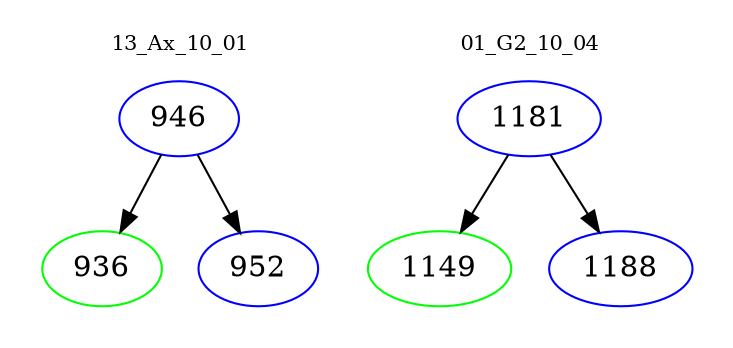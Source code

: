 digraph{
subgraph cluster_0 {
color = white
label = "13_Ax_10_01";
fontsize=10;
T0_946 [label="946", color="blue"]
T0_946 -> T0_936 [color="black"]
T0_936 [label="936", color="green"]
T0_946 -> T0_952 [color="black"]
T0_952 [label="952", color="blue"]
}
subgraph cluster_1 {
color = white
label = "01_G2_10_04";
fontsize=10;
T1_1181 [label="1181", color="blue"]
T1_1181 -> T1_1149 [color="black"]
T1_1149 [label="1149", color="green"]
T1_1181 -> T1_1188 [color="black"]
T1_1188 [label="1188", color="blue"]
}
}
